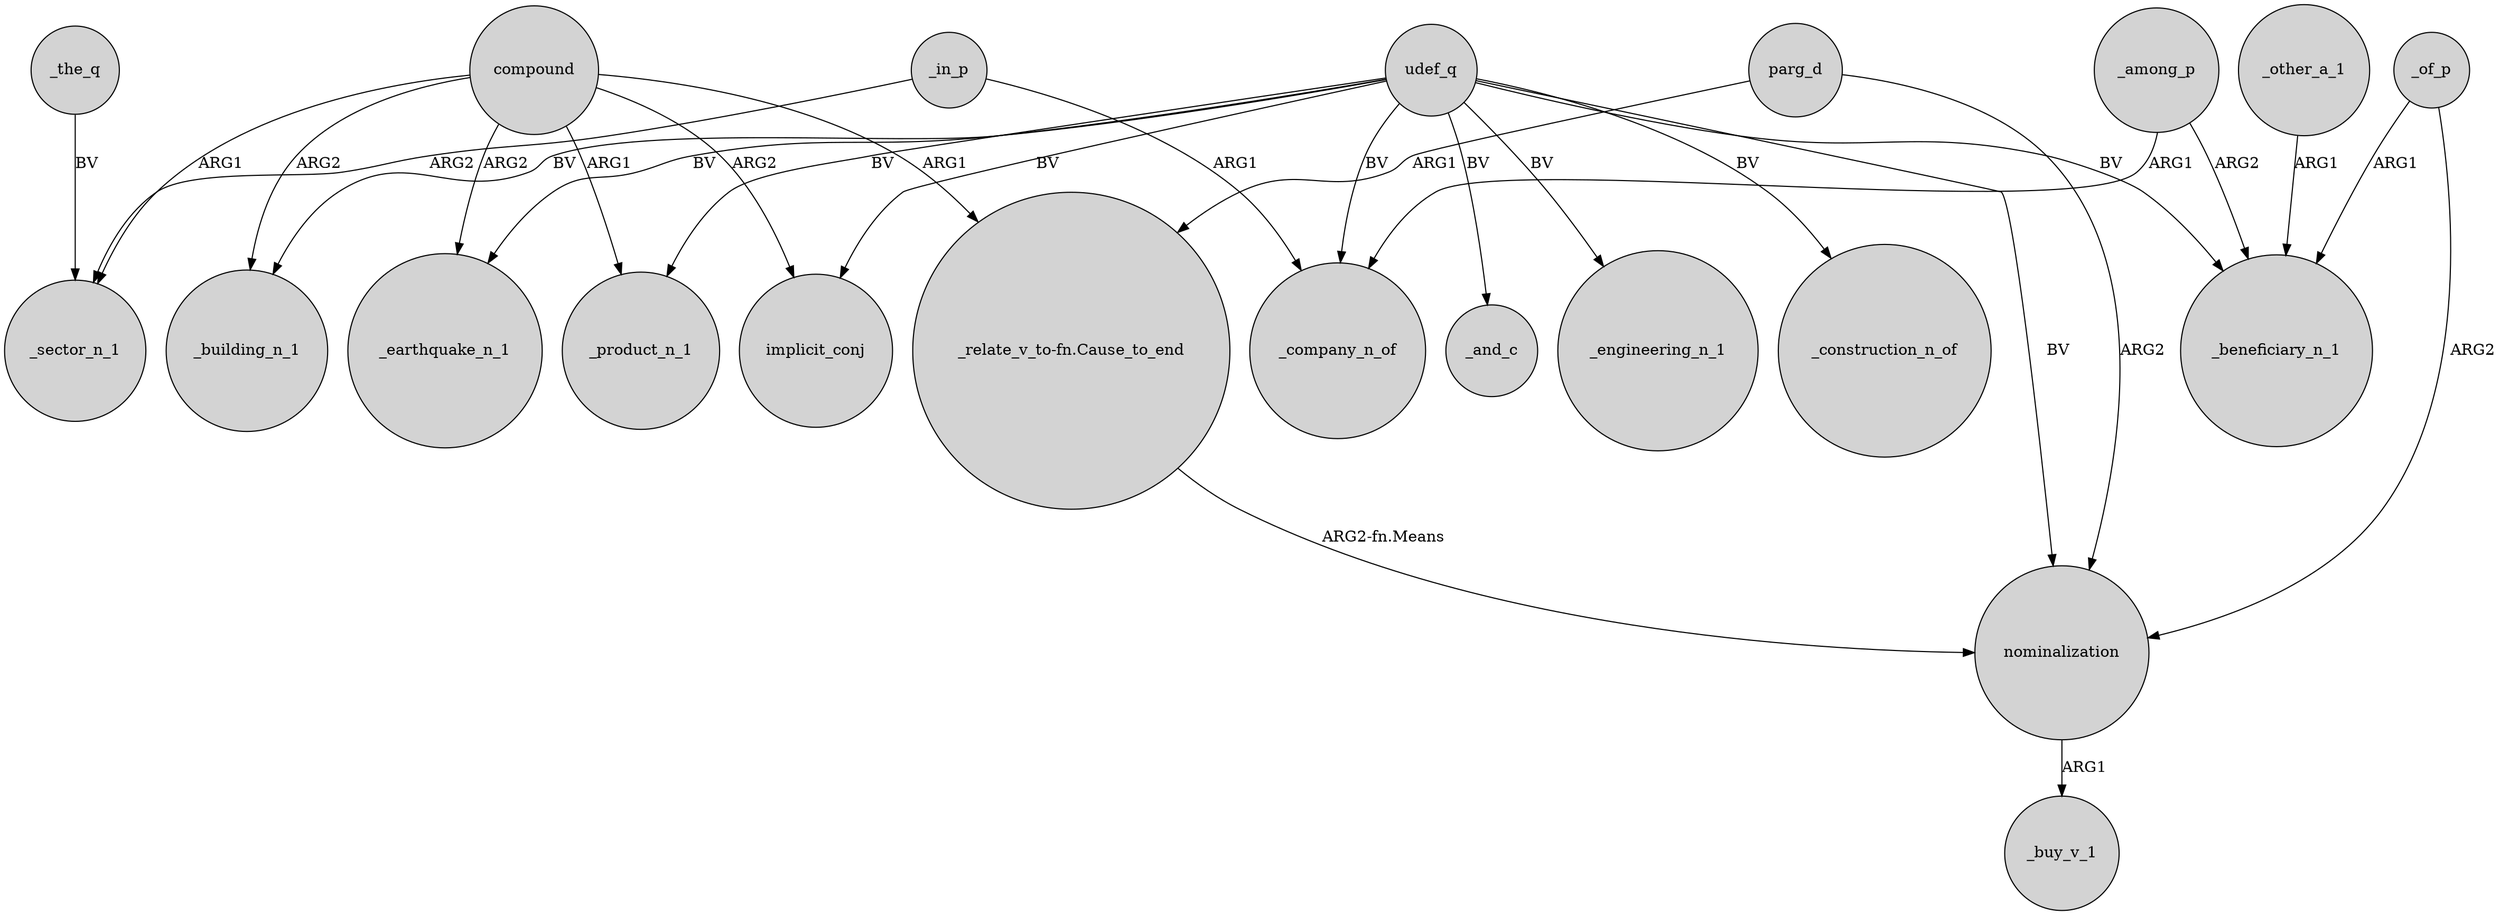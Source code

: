 digraph {
	node [shape=circle style=filled]
	nominalization -> _buy_v_1 [label=ARG1]
	_the_q -> _sector_n_1 [label=BV]
	"_relate_v_to-fn.Cause_to_end" -> nominalization [label="ARG2-fn.Means"]
	_other_a_1 -> _beneficiary_n_1 [label=ARG1]
	compound -> "_relate_v_to-fn.Cause_to_end" [label=ARG1]
	udef_q -> nominalization [label=BV]
	_in_p -> _company_n_of [label=ARG1]
	udef_q -> _building_n_1 [label=BV]
	udef_q -> _beneficiary_n_1 [label=BV]
	udef_q -> _product_n_1 [label=BV]
	udef_q -> _and_c [label=BV]
	compound -> implicit_conj [label=ARG2]
	_of_p -> nominalization [label=ARG2]
	udef_q -> _engineering_n_1 [label=BV]
	parg_d -> "_relate_v_to-fn.Cause_to_end" [label=ARG1]
	_in_p -> _sector_n_1 [label=ARG2]
	_of_p -> _beneficiary_n_1 [label=ARG1]
	udef_q -> _company_n_of [label=BV]
	_among_p -> _company_n_of [label=ARG1]
	_among_p -> _beneficiary_n_1 [label=ARG2]
	compound -> _earthquake_n_1 [label=ARG2]
	compound -> _product_n_1 [label=ARG1]
	compound -> _sector_n_1 [label=ARG1]
	udef_q -> _construction_n_of [label=BV]
	compound -> _building_n_1 [label=ARG2]
	udef_q -> implicit_conj [label=BV]
	udef_q -> _earthquake_n_1 [label=BV]
	parg_d -> nominalization [label=ARG2]
}
